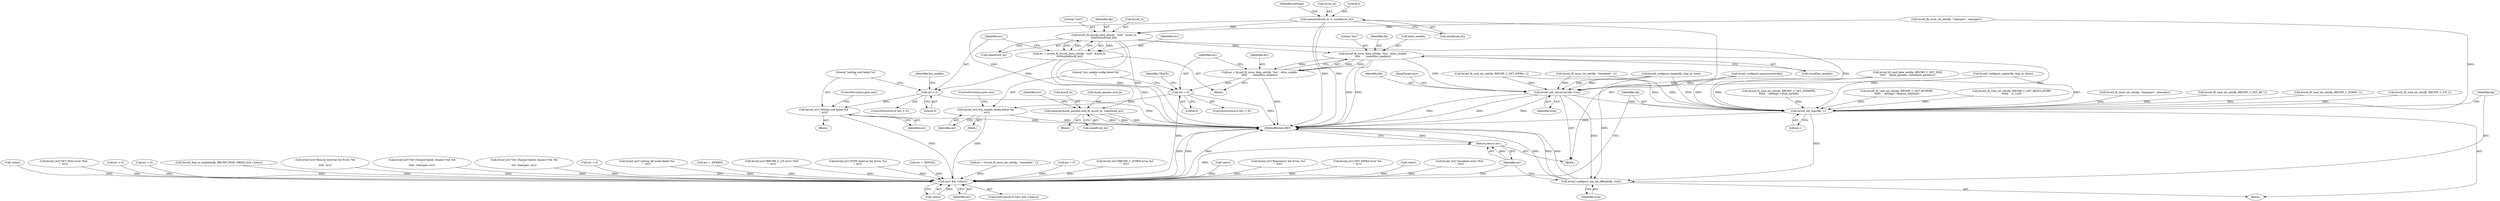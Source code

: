 digraph "0_linux_ded89912156b1a47d940a0c954c43afbabd0c42c@API" {
"1000243" [label="(Call,memset(&ssid_le, 0, sizeof(ssid_le)))"];
"1000655" [label="(Call,memcpy(&join_params.ssid_le, &ssid_le, sizeof(ssid_le)))"];
"1000727" [label="(Call,brcmf_fil_bsscfg_data_set(ifp, \"ssid\", &ssid_le,\n\t\t\t\t\t\tsizeof(ssid_le)))"];
"1000725" [label="(Call,err = brcmf_fil_bsscfg_data_set(ifp, \"ssid\", &ssid_le,\n\t\t\t\t\t\tsizeof(ssid_le)))"];
"1000735" [label="(Call,err < 0)"];
"1000739" [label="(Call,brcmf_err(\"setting ssid failed %d\n\", err))"];
"1000795" [label="(Call,(err) && (!mbss))"];
"1000806" [label="(Return,return err;)"];
"1000759" [label="(Call,brcmf_fil_iovar_data_set(ifp, \"bss\", &bss_enable,\n\t\t\t\t\t       sizeof(bss_enable)))"];
"1000757" [label="(Call,err = brcmf_fil_iovar_data_set(ifp, \"bss\", &bss_enable,\n\t\t\t\t\t       sizeof(bss_enable)))"];
"1000767" [label="(Call,err < 0)"];
"1000771" [label="(Call,brcmf_err(\"bss_enable config failed %d\n\", err))"];
"1000790" [label="(Call,brcmf_net_setcarrier(ifp, true))"];
"1000800" [label="(Call,brcmf_set_mpc(ifp, 1))"];
"1000803" [label="(Call,brcmf_configure_arp_nd_offload(ifp, true))"];
"1000739" [label="(Call,brcmf_err(\"setting ssid failed %d\n\", err))"];
"1000730" [label="(Call,&ssid_le)"];
"1000791" [label="(Identifier,ifp)"];
"1000794" [label="(ControlStructure,if ((err) && (!mbss)))"];
"1000767" [label="(Call,err < 0)"];
"1000542" [label="(Call,brcmf_err(\"BRCMF_C_DOWN error %d\n\", err))"];
"1000656" [label="(Call,&join_params.ssid_le)"];
"1000736" [label="(Identifier,err)"];
"1000808" [label="(MethodReturn,RET)"];
"1000793" [label="(JumpTarget,exit:)"];
"1000687" [label="(Call,err = brcmf_fil_iovar_int_set(ifp, \"closednet\", 1))"];
"1000770" [label="(Block,)"];
"1000557" [label="(Call,err < 0)"];
"1000708" [label="(Block,)"];
"1000478" [label="(Call,brcmf_fil_cmd_int_set(ifp, BRCMF_C_SET_BCNPRD,\n\t\t\t\t\t\t    settings->beacon_interval))"];
"1000807" [label="(Identifier,err)"];
"1000801" [label="(Identifier,ifp)"];
"1000613" [label="(Call,!mbss)"];
"1000660" [label="(Call,&ssid_le)"];
"1000800" [label="(Call,brcmf_set_mpc(ifp, 1))"];
"1000741" [label="(Identifier,err)"];
"1000458" [label="(Call,brcmf_fil_cmd_int_set(ifp, BRCMF_C_SET_REGULATORY,\n\t\t\t\t\t\t    is_11d))"];
"1000467" [label="(Call,brcmf_err(\"Regulatory Set Error, %d\n\", err))"];
"1000735" [label="(Call,err < 0)"];
"1000773" [label="(Identifier,err)"];
"1000758" [label="(Identifier,err)"];
"1000732" [label="(Call,sizeof(ssid_le))"];
"1000689" [label="(Call,brcmf_fil_iovar_int_set(ifp, \"closednet\", 1))"];
"1000618" [label="(Call,brcmf_fil_iovar_int_set(ifp, \"chanspec\", chanspec))"];
"1000253" [label="(Identifier,settings)"];
"1000561" [label="(Call,brcmf_err(\"SET INFRA error %d\n\", err))"];
"1000599" [label="(Call,brcmf_fil_cmd_int_set(ifp, BRCMF_C_SET_AP, 1))"];
"1000761" [label="(Literal,\"bss\")"];
"1000768" [label="(Identifier,err)"];
"1000711" [label="(Call,brcmf_fil_iovar_int_set(ifp, \"chanspec\", chanspec))"];
"1000737" [label="(Literal,0)"];
"1000433" [label="(Call,brcmf_configure_opensecurity(ifp))"];
"1000655" [label="(Call,memcpy(&join_params.ssid_le, &ssid_le, sizeof(ssid_le)))"];
"1000444" [label="(Call,!mbss)"];
"1000806" [label="(Return,return err;)"];
"1000776" [label="(Identifier,TRACE)"];
"1000745" [label="(Identifier,bss_enable)"];
"1000802" [label="(Literal,1)"];
"1000696" [label="(Call,brcmf_err(\"closednet error (%d)\n\", err))"];
"1000341" [label="(Call,!mbss)"];
"1000729" [label="(Literal,\"ssid\")"];
"1000585" [label="(Block,)"];
"1000400" [label="(Call,brcmf_configure_wpaie(ifp, wpa_ie, false))"];
"1000774" [label="(ControlStructure,goto exit;)"];
"1000662" [label="(Call,sizeof(ssid_le))"];
"1000797" [label="(Call,!mbss)"];
"1000678" [label="(Call,brcmf_err(\"SET SSID error (%d)\n\", err))"];
"1000738" [label="(Block,)"];
"1000552" [label="(Call,brcmf_fil_cmd_int_set(ifp, BRCMF_C_SET_INFRA, 1))"];
"1000533" [label="(Call,brcmf_fil_cmd_int_set(ifp, BRCMF_C_DOWN, 1))"];
"1000666" [label="(Call,brcmf_fil_cmd_data_set(ifp, BRCMF_C_SET_SSID,\n\t\t\t\t\t     &join_params, sizeof(join_params)))"];
"1000803" [label="(Call,brcmf_configure_arp_nd_offload(ifp, true))"];
"1000727" [label="(Call,brcmf_fil_bsscfg_data_set(ifp, \"ssid\", &ssid_le,\n\t\t\t\t\t\tsizeof(ssid_le)))"];
"1000805" [label="(Identifier,true)"];
"1000740" [label="(Literal,\"setting ssid failed %d\n\")"];
"1000244" [label="(Call,&ssid_le)"];
"1000243" [label="(Call,memset(&ssid_le, 0, sizeof(ssid_le)))"];
"1000674" [label="(Call,err < 0)"];
"1000116" [label="(Block,)"];
"1000424" [label="(Call,err < 0)"];
"1000634" [label="(Call,brcmf_fil_cmd_int_set(ifp, BRCMF_C_UP, 1))"];
"1000665" [label="(Identifier,err)"];
"1000728" [label="(Identifier,ifp)"];
"1000769" [label="(Literal,0)"];
"1000246" [label="(Literal,0)"];
"1000587" [label="(Call,(brcmf_feat_is_enabled(ifp, BRCMF_FEAT_MBSS)) && (!mbss))"];
"1000772" [label="(Literal,\"bss_enable config failed %d\n\")"];
"1000764" [label="(Call,sizeof(bss_enable))"];
"1000489" [label="(Call,brcmf_err(\"Beacon Interval Set Error, %d\n\",\n\t\t\t\t\t  err))"];
"1000804" [label="(Identifier,ifp)"];
"1000419" [label="(Call,brcmf_configure_wpaie(ifp, tmp_ie, true))"];
"1000757" [label="(Call,err = brcmf_fil_iovar_data_set(ifp, \"bss\", &bss_enable,\n\t\t\t\t\t       sizeof(bss_enable)))"];
"1000627" [label="(Call,brcmf_err(\"Set Channel failed: chspec=%d, %d\n\",\n\t\t\t\t\t  chanspec, err))"];
"1000799" [label="(Block,)"];
"1000720" [label="(Call,brcmf_err(\"Set Channel failed: chspec=%d, %d\n\",\n\t\t\t\t  chanspec, err))"];
"1000792" [label="(Identifier,true)"];
"1000405" [label="(Call,err < 0)"];
"1000734" [label="(ControlStructure,if (err < 0))"];
"1000790" [label="(Call,brcmf_net_setcarrier(ifp, true))"];
"1000608" [label="(Call,brcmf_err(\"setting AP mode failed %d\n\", err))"];
"1000725" [label="(Call,err = brcmf_fil_bsscfg_data_set(ifp, \"ssid\", &ssid_le,\n\t\t\t\t\t\tsizeof(ssid_le)))"];
"1000132" [label="(Call,err = -EPERM)"];
"1000760" [label="(Identifier,ifp)"];
"1000643" [label="(Call,brcmf_err(\"BRCMF_C_UP error (%d)\n\", err))"];
"1000766" [label="(ControlStructure,if (err < 0))"];
"1000500" [label="(Call,brcmf_fil_cmd_int_set(ifp, BRCMF_C_SET_DTIMPRD,\n\t\t\t\t\t\t    settings->dtim_period))"];
"1000247" [label="(Call,sizeof(ssid_le))"];
"1000742" [label="(ControlStructure,goto exit;)"];
"1000759" [label="(Call,brcmf_fil_iovar_data_set(ifp, \"bss\", &bss_enable,\n\t\t\t\t\t       sizeof(bss_enable)))"];
"1000795" [label="(Call,(err) && (!mbss))"];
"1000726" [label="(Identifier,err)"];
"1000511" [label="(Call,brcmf_err(\"DTIM Interval Set Error, %d\n\", err))"];
"1000576" [label="(Call,err = -EINVAL)"];
"1000771" [label="(Call,brcmf_err(\"bss_enable config failed %d\n\", err))"];
"1000762" [label="(Call,&bss_enable)"];
"1000796" [label="(Identifier,err)"];
"1000243" -> "1000116"  [label="AST: "];
"1000243" -> "1000247"  [label="CFG: "];
"1000244" -> "1000243"  [label="AST: "];
"1000246" -> "1000243"  [label="AST: "];
"1000247" -> "1000243"  [label="AST: "];
"1000253" -> "1000243"  [label="CFG: "];
"1000243" -> "1000808"  [label="DDG: "];
"1000243" -> "1000808"  [label="DDG: "];
"1000243" -> "1000655"  [label="DDG: "];
"1000243" -> "1000727"  [label="DDG: "];
"1000655" -> "1000585"  [label="AST: "];
"1000655" -> "1000662"  [label="CFG: "];
"1000656" -> "1000655"  [label="AST: "];
"1000660" -> "1000655"  [label="AST: "];
"1000662" -> "1000655"  [label="AST: "];
"1000665" -> "1000655"  [label="CFG: "];
"1000655" -> "1000808"  [label="DDG: "];
"1000655" -> "1000808"  [label="DDG: "];
"1000655" -> "1000808"  [label="DDG: "];
"1000727" -> "1000725"  [label="AST: "];
"1000727" -> "1000732"  [label="CFG: "];
"1000728" -> "1000727"  [label="AST: "];
"1000729" -> "1000727"  [label="AST: "];
"1000730" -> "1000727"  [label="AST: "];
"1000732" -> "1000727"  [label="AST: "];
"1000725" -> "1000727"  [label="CFG: "];
"1000727" -> "1000808"  [label="DDG: "];
"1000727" -> "1000808"  [label="DDG: "];
"1000727" -> "1000725"  [label="DDG: "];
"1000727" -> "1000725"  [label="DDG: "];
"1000727" -> "1000725"  [label="DDG: "];
"1000711" -> "1000727"  [label="DDG: "];
"1000727" -> "1000759"  [label="DDG: "];
"1000727" -> "1000800"  [label="DDG: "];
"1000725" -> "1000708"  [label="AST: "];
"1000726" -> "1000725"  [label="AST: "];
"1000736" -> "1000725"  [label="CFG: "];
"1000725" -> "1000808"  [label="DDG: "];
"1000725" -> "1000735"  [label="DDG: "];
"1000735" -> "1000734"  [label="AST: "];
"1000735" -> "1000737"  [label="CFG: "];
"1000736" -> "1000735"  [label="AST: "];
"1000737" -> "1000735"  [label="AST: "];
"1000740" -> "1000735"  [label="CFG: "];
"1000745" -> "1000735"  [label="CFG: "];
"1000735" -> "1000808"  [label="DDG: "];
"1000735" -> "1000739"  [label="DDG: "];
"1000739" -> "1000738"  [label="AST: "];
"1000739" -> "1000741"  [label="CFG: "];
"1000740" -> "1000739"  [label="AST: "];
"1000741" -> "1000739"  [label="AST: "];
"1000742" -> "1000739"  [label="CFG: "];
"1000739" -> "1000808"  [label="DDG: "];
"1000739" -> "1000795"  [label="DDG: "];
"1000795" -> "1000794"  [label="AST: "];
"1000795" -> "1000796"  [label="CFG: "];
"1000795" -> "1000797"  [label="CFG: "];
"1000796" -> "1000795"  [label="AST: "];
"1000797" -> "1000795"  [label="AST: "];
"1000801" -> "1000795"  [label="CFG: "];
"1000807" -> "1000795"  [label="CFG: "];
"1000795" -> "1000808"  [label="DDG: "];
"1000795" -> "1000808"  [label="DDG: "];
"1000795" -> "1000808"  [label="DDG: "];
"1000627" -> "1000795"  [label="DDG: "];
"1000771" -> "1000795"  [label="DDG: "];
"1000561" -> "1000795"  [label="DDG: "];
"1000678" -> "1000795"  [label="DDG: "];
"1000608" -> "1000795"  [label="DDG: "];
"1000674" -> "1000795"  [label="DDG: "];
"1000132" -> "1000795"  [label="DDG: "];
"1000687" -> "1000795"  [label="DDG: "];
"1000405" -> "1000795"  [label="DDG: "];
"1000767" -> "1000795"  [label="DDG: "];
"1000511" -> "1000795"  [label="DDG: "];
"1000576" -> "1000795"  [label="DDG: "];
"1000489" -> "1000795"  [label="DDG: "];
"1000557" -> "1000795"  [label="DDG: "];
"1000424" -> "1000795"  [label="DDG: "];
"1000467" -> "1000795"  [label="DDG: "];
"1000643" -> "1000795"  [label="DDG: "];
"1000542" -> "1000795"  [label="DDG: "];
"1000720" -> "1000795"  [label="DDG: "];
"1000696" -> "1000795"  [label="DDG: "];
"1000797" -> "1000795"  [label="DDG: "];
"1000613" -> "1000795"  [label="DDG: "];
"1000587" -> "1000795"  [label="DDG: "];
"1000341" -> "1000795"  [label="DDG: "];
"1000444" -> "1000795"  [label="DDG: "];
"1000795" -> "1000806"  [label="DDG: "];
"1000806" -> "1000116"  [label="AST: "];
"1000806" -> "1000807"  [label="CFG: "];
"1000807" -> "1000806"  [label="AST: "];
"1000808" -> "1000806"  [label="CFG: "];
"1000806" -> "1000808"  [label="DDG: "];
"1000807" -> "1000806"  [label="DDG: "];
"1000759" -> "1000757"  [label="AST: "];
"1000759" -> "1000764"  [label="CFG: "];
"1000760" -> "1000759"  [label="AST: "];
"1000761" -> "1000759"  [label="AST: "];
"1000762" -> "1000759"  [label="AST: "];
"1000764" -> "1000759"  [label="AST: "];
"1000757" -> "1000759"  [label="CFG: "];
"1000759" -> "1000808"  [label="DDG: "];
"1000759" -> "1000808"  [label="DDG: "];
"1000759" -> "1000757"  [label="DDG: "];
"1000759" -> "1000757"  [label="DDG: "];
"1000759" -> "1000757"  [label="DDG: "];
"1000759" -> "1000790"  [label="DDG: "];
"1000759" -> "1000800"  [label="DDG: "];
"1000757" -> "1000708"  [label="AST: "];
"1000758" -> "1000757"  [label="AST: "];
"1000768" -> "1000757"  [label="CFG: "];
"1000757" -> "1000808"  [label="DDG: "];
"1000757" -> "1000767"  [label="DDG: "];
"1000767" -> "1000766"  [label="AST: "];
"1000767" -> "1000769"  [label="CFG: "];
"1000768" -> "1000767"  [label="AST: "];
"1000769" -> "1000767"  [label="AST: "];
"1000772" -> "1000767"  [label="CFG: "];
"1000776" -> "1000767"  [label="CFG: "];
"1000767" -> "1000808"  [label="DDG: "];
"1000767" -> "1000771"  [label="DDG: "];
"1000771" -> "1000770"  [label="AST: "];
"1000771" -> "1000773"  [label="CFG: "];
"1000772" -> "1000771"  [label="AST: "];
"1000773" -> "1000771"  [label="AST: "];
"1000774" -> "1000771"  [label="CFG: "];
"1000771" -> "1000808"  [label="DDG: "];
"1000790" -> "1000116"  [label="AST: "];
"1000790" -> "1000792"  [label="CFG: "];
"1000791" -> "1000790"  [label="AST: "];
"1000792" -> "1000790"  [label="AST: "];
"1000793" -> "1000790"  [label="CFG: "];
"1000790" -> "1000808"  [label="DDG: "];
"1000790" -> "1000808"  [label="DDG: "];
"1000790" -> "1000808"  [label="DDG: "];
"1000552" -> "1000790"  [label="DDG: "];
"1000689" -> "1000790"  [label="DDG: "];
"1000400" -> "1000790"  [label="DDG: "];
"1000419" -> "1000790"  [label="DDG: "];
"1000419" -> "1000790"  [label="DDG: "];
"1000666" -> "1000790"  [label="DDG: "];
"1000433" -> "1000790"  [label="DDG: "];
"1000790" -> "1000800"  [label="DDG: "];
"1000790" -> "1000803"  [label="DDG: "];
"1000800" -> "1000799"  [label="AST: "];
"1000800" -> "1000802"  [label="CFG: "];
"1000801" -> "1000800"  [label="AST: "];
"1000802" -> "1000800"  [label="AST: "];
"1000804" -> "1000800"  [label="CFG: "];
"1000800" -> "1000808"  [label="DDG: "];
"1000552" -> "1000800"  [label="DDG: "];
"1000458" -> "1000800"  [label="DDG: "];
"1000711" -> "1000800"  [label="DDG: "];
"1000689" -> "1000800"  [label="DDG: "];
"1000400" -> "1000800"  [label="DDG: "];
"1000419" -> "1000800"  [label="DDG: "];
"1000478" -> "1000800"  [label="DDG: "];
"1000634" -> "1000800"  [label="DDG: "];
"1000500" -> "1000800"  [label="DDG: "];
"1000533" -> "1000800"  [label="DDG: "];
"1000618" -> "1000800"  [label="DDG: "];
"1000666" -> "1000800"  [label="DDG: "];
"1000433" -> "1000800"  [label="DDG: "];
"1000599" -> "1000800"  [label="DDG: "];
"1000800" -> "1000803"  [label="DDG: "];
"1000803" -> "1000799"  [label="AST: "];
"1000803" -> "1000805"  [label="CFG: "];
"1000804" -> "1000803"  [label="AST: "];
"1000805" -> "1000803"  [label="AST: "];
"1000807" -> "1000803"  [label="CFG: "];
"1000803" -> "1000808"  [label="DDG: "];
"1000803" -> "1000808"  [label="DDG: "];
"1000803" -> "1000808"  [label="DDG: "];
"1000419" -> "1000803"  [label="DDG: "];
}

